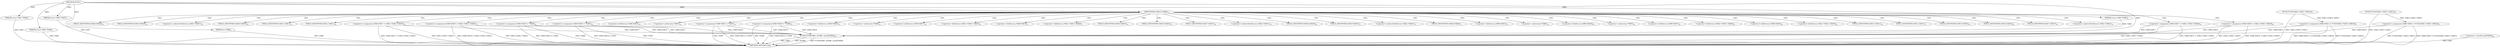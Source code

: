 digraph "FUN1" {  
"8" [label = <(METHOD,FUN1)<SUB>1</SUB>> ]
"107" [label = <(METHOD_RETURN,void)<SUB>1</SUB>> ]
"9" [label = <(PARAM,struct VAR1 *VAR2)<SUB>1</SUB>> ]
"10" [label = <(PARAM,struct VAR3 *VAR4)<SUB>2</SUB>> ]
"11" [label = <(PARAM,struct VAR5 *VAR6)<SUB>3</SUB>> ]
"12" [label = <(PARAM,struct VAR5 *VAR7)<SUB>3</SUB>> ]
"13" [label = <(PARAM,int VAR8)<SUB>4</SUB>> ]
"16" [label = <(&lt;operator&gt;.assignment,VAR9.VAR10 = FUN2(VAR2-&gt;VAR11.VAR12))<SUB>8</SUB>> ]
"26" [label = <(&lt;operator&gt;.assignment,VAR9.VAR13 = FUN3(VAR2-&gt;VAR11.VAR14))<SUB>9</SUB>> ]
"101" [label = <(FUN4,FUN4(VAR4, &amp;VAR9, sizeof(VAR9)))<SUB>29</SUB>> ]
"37" [label = <(IDENTIFIER,VAR8,if (VAR8))<SUB>13</SUB>> ]
"20" [label = <(FUN2,FUN2(VAR2-&gt;VAR11.VAR12))<SUB>8</SUB>> ]
"30" [label = <(FUN3,FUN3(VAR2-&gt;VAR11.VAR14))<SUB>9</SUB>> ]
"39" [label = <(&lt;operator&gt;.assignment,VAR9.VAR15 = *VAR7)<SUB>14</SUB>> ]
"45" [label = <(&lt;operator&gt;.assignment,VAR9.VAR16 = *VAR6)<SUB>15</SUB>> ]
"51" [label = <(&lt;operator&gt;.assignment,VAR9.VAR17 = VAR2-&gt;VAR11.VAR18)<SUB>16</SUB>> ]
"60" [label = <(&lt;operator&gt;.assignment,VAR9.VAR19 = VAR2-&gt;VAR11.VAR20)<SUB>17</SUB>> ]
"105" [label = <(&lt;operator&gt;.sizeOf,sizeof(VAR9))<SUB>29</SUB>> ]
"71" [label = <(&lt;operator&gt;.assignment,VAR9.VAR15 = *VAR6)<SUB>19</SUB>> ]
"77" [label = <(&lt;operator&gt;.assignment,VAR9.VAR16 = *VAR7)<SUB>20</SUB>> ]
"83" [label = <(&lt;operator&gt;.assignment,VAR9.VAR17 = VAR2-&gt;VAR11.VAR20)<SUB>21</SUB>> ]
"92" [label = <(&lt;operator&gt;.assignment,VAR9.VAR19 = VAR2-&gt;VAR11.VAR18)<SUB>22</SUB>> ]
"40" [label = <(&lt;operator&gt;.fieldAccess,VAR9.VAR15)<SUB>14</SUB>> ]
"43" [label = <(&lt;operator&gt;.indirection,*VAR7)<SUB>14</SUB>> ]
"46" [label = <(&lt;operator&gt;.fieldAccess,VAR9.VAR16)<SUB>15</SUB>> ]
"49" [label = <(&lt;operator&gt;.indirection,*VAR6)<SUB>15</SUB>> ]
"52" [label = <(&lt;operator&gt;.fieldAccess,VAR9.VAR17)<SUB>16</SUB>> ]
"55" [label = <(&lt;operator&gt;.fieldAccess,VAR2-&gt;VAR11.VAR18)<SUB>16</SUB>> ]
"61" [label = <(&lt;operator&gt;.fieldAccess,VAR9.VAR19)<SUB>17</SUB>> ]
"64" [label = <(&lt;operator&gt;.fieldAccess,VAR2-&gt;VAR11.VAR20)<SUB>17</SUB>> ]
"42" [label = <(FIELD_IDENTIFIER,VAR15,VAR15)<SUB>14</SUB>> ]
"48" [label = <(FIELD_IDENTIFIER,VAR16,VAR16)<SUB>15</SUB>> ]
"54" [label = <(FIELD_IDENTIFIER,VAR17,VAR17)<SUB>16</SUB>> ]
"56" [label = <(&lt;operator&gt;.indirectFieldAccess,VAR2-&gt;VAR11)<SUB>16</SUB>> ]
"59" [label = <(FIELD_IDENTIFIER,VAR18,VAR18)<SUB>16</SUB>> ]
"63" [label = <(FIELD_IDENTIFIER,VAR19,VAR19)<SUB>17</SUB>> ]
"65" [label = <(&lt;operator&gt;.indirectFieldAccess,VAR2-&gt;VAR11)<SUB>17</SUB>> ]
"68" [label = <(FIELD_IDENTIFIER,VAR20,VAR20)<SUB>17</SUB>> ]
"72" [label = <(&lt;operator&gt;.fieldAccess,VAR9.VAR15)<SUB>19</SUB>> ]
"75" [label = <(&lt;operator&gt;.indirection,*VAR6)<SUB>19</SUB>> ]
"78" [label = <(&lt;operator&gt;.fieldAccess,VAR9.VAR16)<SUB>20</SUB>> ]
"81" [label = <(&lt;operator&gt;.indirection,*VAR7)<SUB>20</SUB>> ]
"84" [label = <(&lt;operator&gt;.fieldAccess,VAR9.VAR17)<SUB>21</SUB>> ]
"87" [label = <(&lt;operator&gt;.fieldAccess,VAR2-&gt;VAR11.VAR20)<SUB>21</SUB>> ]
"93" [label = <(&lt;operator&gt;.fieldAccess,VAR9.VAR19)<SUB>22</SUB>> ]
"96" [label = <(&lt;operator&gt;.fieldAccess,VAR2-&gt;VAR11.VAR18)<SUB>22</SUB>> ]
"58" [label = <(FIELD_IDENTIFIER,VAR11,VAR11)<SUB>16</SUB>> ]
"67" [label = <(FIELD_IDENTIFIER,VAR11,VAR11)<SUB>17</SUB>> ]
"74" [label = <(FIELD_IDENTIFIER,VAR15,VAR15)<SUB>19</SUB>> ]
"80" [label = <(FIELD_IDENTIFIER,VAR16,VAR16)<SUB>20</SUB>> ]
"86" [label = <(FIELD_IDENTIFIER,VAR17,VAR17)<SUB>21</SUB>> ]
"88" [label = <(&lt;operator&gt;.indirectFieldAccess,VAR2-&gt;VAR11)<SUB>21</SUB>> ]
"91" [label = <(FIELD_IDENTIFIER,VAR20,VAR20)<SUB>21</SUB>> ]
"95" [label = <(FIELD_IDENTIFIER,VAR19,VAR19)<SUB>22</SUB>> ]
"97" [label = <(&lt;operator&gt;.indirectFieldAccess,VAR2-&gt;VAR11)<SUB>22</SUB>> ]
"100" [label = <(FIELD_IDENTIFIER,VAR18,VAR18)<SUB>22</SUB>> ]
"90" [label = <(FIELD_IDENTIFIER,VAR11,VAR11)<SUB>21</SUB>> ]
"99" [label = <(FIELD_IDENTIFIER,VAR11,VAR11)<SUB>22</SUB>> ]
  "9" -> "107"  [ label = "DDG: VAR2"] 
  "11" -> "107"  [ label = "DDG: VAR6"] 
  "12" -> "107"  [ label = "DDG: VAR7"] 
  "13" -> "107"  [ label = "DDG: VAR8"] 
  "20" -> "107"  [ label = "DDG: VAR2-&gt;VAR11.VAR12"] 
  "16" -> "107"  [ label = "DDG: FUN2(VAR2-&gt;VAR11.VAR12)"] 
  "16" -> "107"  [ label = "DDG: VAR9.VAR10 = FUN2(VAR2-&gt;VAR11.VAR12)"] 
  "30" -> "107"  [ label = "DDG: VAR2-&gt;VAR11.VAR14"] 
  "26" -> "107"  [ label = "DDG: FUN3(VAR2-&gt;VAR11.VAR14)"] 
  "26" -> "107"  [ label = "DDG: VAR9.VAR13 = FUN3(VAR2-&gt;VAR11.VAR14)"] 
  "71" -> "107"  [ label = "DDG: *VAR6"] 
  "71" -> "107"  [ label = "DDG: VAR9.VAR15 = *VAR6"] 
  "77" -> "107"  [ label = "DDG: *VAR7"] 
  "77" -> "107"  [ label = "DDG: VAR9.VAR16 = *VAR7"] 
  "83" -> "107"  [ label = "DDG: VAR2-&gt;VAR11.VAR20"] 
  "83" -> "107"  [ label = "DDG: VAR9.VAR17 = VAR2-&gt;VAR11.VAR20"] 
  "92" -> "107"  [ label = "DDG: VAR2-&gt;VAR11.VAR18"] 
  "92" -> "107"  [ label = "DDG: VAR9.VAR19 = VAR2-&gt;VAR11.VAR18"] 
  "39" -> "107"  [ label = "DDG: *VAR7"] 
  "39" -> "107"  [ label = "DDG: VAR9.VAR15 = *VAR7"] 
  "45" -> "107"  [ label = "DDG: *VAR6"] 
  "45" -> "107"  [ label = "DDG: VAR9.VAR16 = *VAR6"] 
  "51" -> "107"  [ label = "DDG: VAR2-&gt;VAR11.VAR18"] 
  "51" -> "107"  [ label = "DDG: VAR9.VAR17 = VAR2-&gt;VAR11.VAR18"] 
  "60" -> "107"  [ label = "DDG: VAR2-&gt;VAR11.VAR20"] 
  "60" -> "107"  [ label = "DDG: VAR9.VAR19 = VAR2-&gt;VAR11.VAR20"] 
  "101" -> "107"  [ label = "DDG: VAR4"] 
  "101" -> "107"  [ label = "DDG: &amp;VAR9"] 
  "105" -> "107"  [ label = "DDG: VAR9"] 
  "101" -> "107"  [ label = "DDG: FUN4(VAR4, &amp;VAR9, sizeof(VAR9))"] 
  "8" -> "9"  [ label = "DDG: "] 
  "8" -> "10"  [ label = "DDG: "] 
  "8" -> "11"  [ label = "DDG: "] 
  "8" -> "12"  [ label = "DDG: "] 
  "8" -> "13"  [ label = "DDG: "] 
  "20" -> "16"  [ label = "DDG: VAR2-&gt;VAR11.VAR12"] 
  "30" -> "26"  [ label = "DDG: VAR2-&gt;VAR11.VAR14"] 
  "8" -> "37"  [ label = "DDG: "] 
  "10" -> "101"  [ label = "DDG: VAR4"] 
  "8" -> "101"  [ label = "DDG: "] 
  "16" -> "101"  [ label = "DDG: VAR9.VAR10"] 
  "26" -> "101"  [ label = "DDG: VAR9.VAR13"] 
  "71" -> "101"  [ label = "DDG: VAR9.VAR15"] 
  "77" -> "101"  [ label = "DDG: VAR9.VAR16"] 
  "83" -> "101"  [ label = "DDG: VAR9.VAR17"] 
  "92" -> "101"  [ label = "DDG: VAR9.VAR19"] 
  "39" -> "101"  [ label = "DDG: VAR9.VAR15"] 
  "45" -> "101"  [ label = "DDG: VAR9.VAR16"] 
  "51" -> "101"  [ label = "DDG: VAR9.VAR17"] 
  "60" -> "101"  [ label = "DDG: VAR9.VAR19"] 
  "37" -> "48"  [ label = "CDG: "] 
  "37" -> "68"  [ label = "CDG: "] 
  "37" -> "49"  [ label = "CDG: "] 
  "37" -> "60"  [ label = "CDG: "] 
  "37" -> "96"  [ label = "CDG: "] 
  "37" -> "77"  [ label = "CDG: "] 
  "37" -> "64"  [ label = "CDG: "] 
  "37" -> "42"  [ label = "CDG: "] 
  "37" -> "51"  [ label = "CDG: "] 
  "37" -> "75"  [ label = "CDG: "] 
  "37" -> "52"  [ label = "CDG: "] 
  "37" -> "99"  [ label = "CDG: "] 
  "37" -> "46"  [ label = "CDG: "] 
  "37" -> "81"  [ label = "CDG: "] 
  "37" -> "84"  [ label = "CDG: "] 
  "37" -> "72"  [ label = "CDG: "] 
  "37" -> "56"  [ label = "CDG: "] 
  "37" -> "67"  [ label = "CDG: "] 
  "37" -> "74"  [ label = "CDG: "] 
  "37" -> "95"  [ label = "CDG: "] 
  "37" -> "92"  [ label = "CDG: "] 
  "37" -> "45"  [ label = "CDG: "] 
  "37" -> "40"  [ label = "CDG: "] 
  "37" -> "65"  [ label = "CDG: "] 
  "37" -> "59"  [ label = "CDG: "] 
  "37" -> "87"  [ label = "CDG: "] 
  "37" -> "97"  [ label = "CDG: "] 
  "37" -> "91"  [ label = "CDG: "] 
  "37" -> "93"  [ label = "CDG: "] 
  "37" -> "90"  [ label = "CDG: "] 
  "37" -> "54"  [ label = "CDG: "] 
  "37" -> "43"  [ label = "CDG: "] 
  "37" -> "80"  [ label = "CDG: "] 
  "37" -> "58"  [ label = "CDG: "] 
  "37" -> "61"  [ label = "CDG: "] 
  "37" -> "83"  [ label = "CDG: "] 
  "37" -> "71"  [ label = "CDG: "] 
  "37" -> "100"  [ label = "CDG: "] 
  "37" -> "88"  [ label = "CDG: "] 
  "37" -> "63"  [ label = "CDG: "] 
  "37" -> "55"  [ label = "CDG: "] 
  "37" -> "78"  [ label = "CDG: "] 
  "37" -> "39"  [ label = "CDG: "] 
  "37" -> "86"  [ label = "CDG: "] 
}
